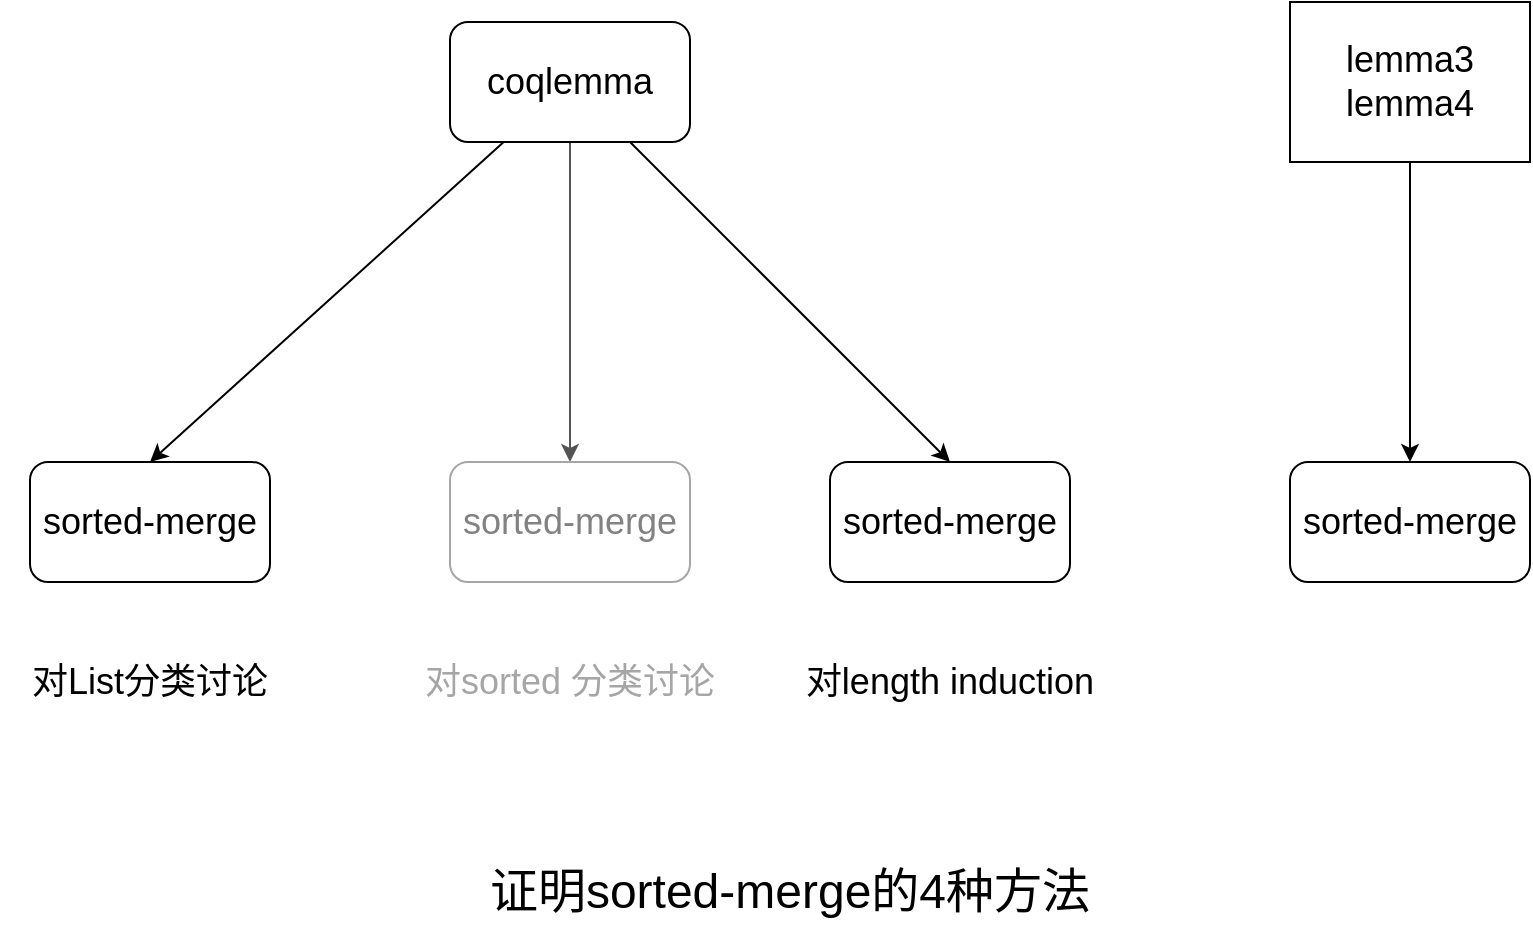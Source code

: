 <mxfile version="18.0.1" type="device"><diagram id="xYReQdLvp108tNMCdzC9" name="Page-1"><mxGraphModel dx="1185" dy="708" grid="1" gridSize="10" guides="1" tooltips="1" connect="1" arrows="1" fold="1" page="1" pageScale="1" pageWidth="827" pageHeight="1169" math="0" shadow="0"><root><mxCell id="0"/><mxCell id="1" parent="0"/><mxCell id="EVcznUNdPkEwKf5tQt21-7" style="rounded=0;orthogonalLoop=1;jettySize=auto;html=1;entryX=0.5;entryY=0;entryDx=0;entryDy=0;fontSize=18;" edge="1" parent="1" source="EVcznUNdPkEwKf5tQt21-1" target="EVcznUNdPkEwKf5tQt21-3"><mxGeometry relative="1" as="geometry"/></mxCell><mxCell id="EVcznUNdPkEwKf5tQt21-8" style="edgeStyle=none;rounded=0;orthogonalLoop=1;jettySize=auto;html=1;entryX=0.5;entryY=0;entryDx=0;entryDy=0;fontSize=18;fontColor=#949494;strokeColor=#545454;" edge="1" parent="1" source="EVcznUNdPkEwKf5tQt21-1" target="EVcznUNdPkEwKf5tQt21-4"><mxGeometry relative="1" as="geometry"/></mxCell><mxCell id="EVcznUNdPkEwKf5tQt21-9" style="edgeStyle=none;rounded=0;orthogonalLoop=1;jettySize=auto;html=1;entryX=0.5;entryY=0;entryDx=0;entryDy=0;fontSize=18;" edge="1" parent="1" source="EVcznUNdPkEwKf5tQt21-1" target="EVcznUNdPkEwKf5tQt21-5"><mxGeometry relative="1" as="geometry"/></mxCell><mxCell id="EVcznUNdPkEwKf5tQt21-1" value="coqlemma" style="rounded=1;whiteSpace=wrap;html=1;fontSize=18;" vertex="1" parent="1"><mxGeometry x="340" y="200" width="120" height="60" as="geometry"/></mxCell><mxCell id="EVcznUNdPkEwKf5tQt21-3" value="sorted-merge" style="rounded=1;whiteSpace=wrap;html=1;fontSize=18;" vertex="1" parent="1"><mxGeometry x="130" y="420" width="120" height="60" as="geometry"/></mxCell><mxCell id="EVcznUNdPkEwKf5tQt21-4" value="sorted-merge" style="rounded=1;whiteSpace=wrap;html=1;fontSize=18;strokeColor=#A6A6A6;fontColor=#828282;" vertex="1" parent="1"><mxGeometry x="340" y="420" width="120" height="60" as="geometry"/></mxCell><mxCell id="EVcznUNdPkEwKf5tQt21-5" value="sorted-merge" style="rounded=1;whiteSpace=wrap;html=1;fontSize=18;" vertex="1" parent="1"><mxGeometry x="530" y="420" width="120" height="60" as="geometry"/></mxCell><mxCell id="EVcznUNdPkEwKf5tQt21-6" value="sorted-merge" style="rounded=1;whiteSpace=wrap;html=1;fontSize=18;" vertex="1" parent="1"><mxGeometry x="760" y="420" width="120" height="60" as="geometry"/></mxCell><mxCell id="EVcznUNdPkEwKf5tQt21-11" style="edgeStyle=none;rounded=0;orthogonalLoop=1;jettySize=auto;html=1;fontSize=18;" edge="1" parent="1" source="EVcznUNdPkEwKf5tQt21-10" target="EVcznUNdPkEwKf5tQt21-6"><mxGeometry relative="1" as="geometry"/></mxCell><mxCell id="EVcznUNdPkEwKf5tQt21-10" value="lemma3&lt;br&gt;lemma4" style="rounded=0;whiteSpace=wrap;html=1;fontSize=18;" vertex="1" parent="1"><mxGeometry x="760" y="190" width="120" height="80" as="geometry"/></mxCell><mxCell id="EVcznUNdPkEwKf5tQt21-13" value="对length induction" style="text;html=1;strokeColor=none;fillColor=none;align=center;verticalAlign=middle;whiteSpace=wrap;rounded=0;fontSize=18;" vertex="1" parent="1"><mxGeometry x="500" y="500" width="180" height="60" as="geometry"/></mxCell><mxCell id="EVcznUNdPkEwKf5tQt21-14" value="对sorted 分类讨论" style="text;html=1;strokeColor=none;fillColor=none;align=center;verticalAlign=middle;whiteSpace=wrap;rounded=0;fontSize=18;fontColor=#A6A6A6;" vertex="1" parent="1"><mxGeometry x="320" y="507.5" width="160" height="45" as="geometry"/></mxCell><mxCell id="EVcznUNdPkEwKf5tQt21-15" value="对List分类讨论" style="text;html=1;strokeColor=none;fillColor=none;align=center;verticalAlign=middle;whiteSpace=wrap;rounded=0;fontSize=18;" vertex="1" parent="1"><mxGeometry x="115" y="522.5" width="150" height="15" as="geometry"/></mxCell><mxCell id="EVcznUNdPkEwKf5tQt21-17" value="证明sorted-merge的4种方法" style="text;html=1;strokeColor=none;fillColor=none;align=center;verticalAlign=middle;whiteSpace=wrap;rounded=0;fontSize=24;fontColor=#000000;" vertex="1" parent="1"><mxGeometry x="340" y="610" width="340" height="50" as="geometry"/></mxCell></root></mxGraphModel></diagram></mxfile>